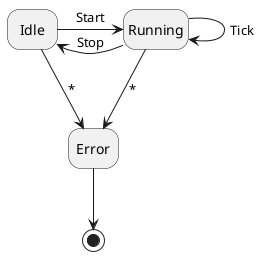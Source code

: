 @startuml
skinparam state{
    FontName Georgia
}
hide empty description

Idle -right-> Running : Start
Running -left-> Idle : Stop
Running --> Running : Tick

Idle --> Error : *
Running --> Error : *

Error --> [*]

@enduml
